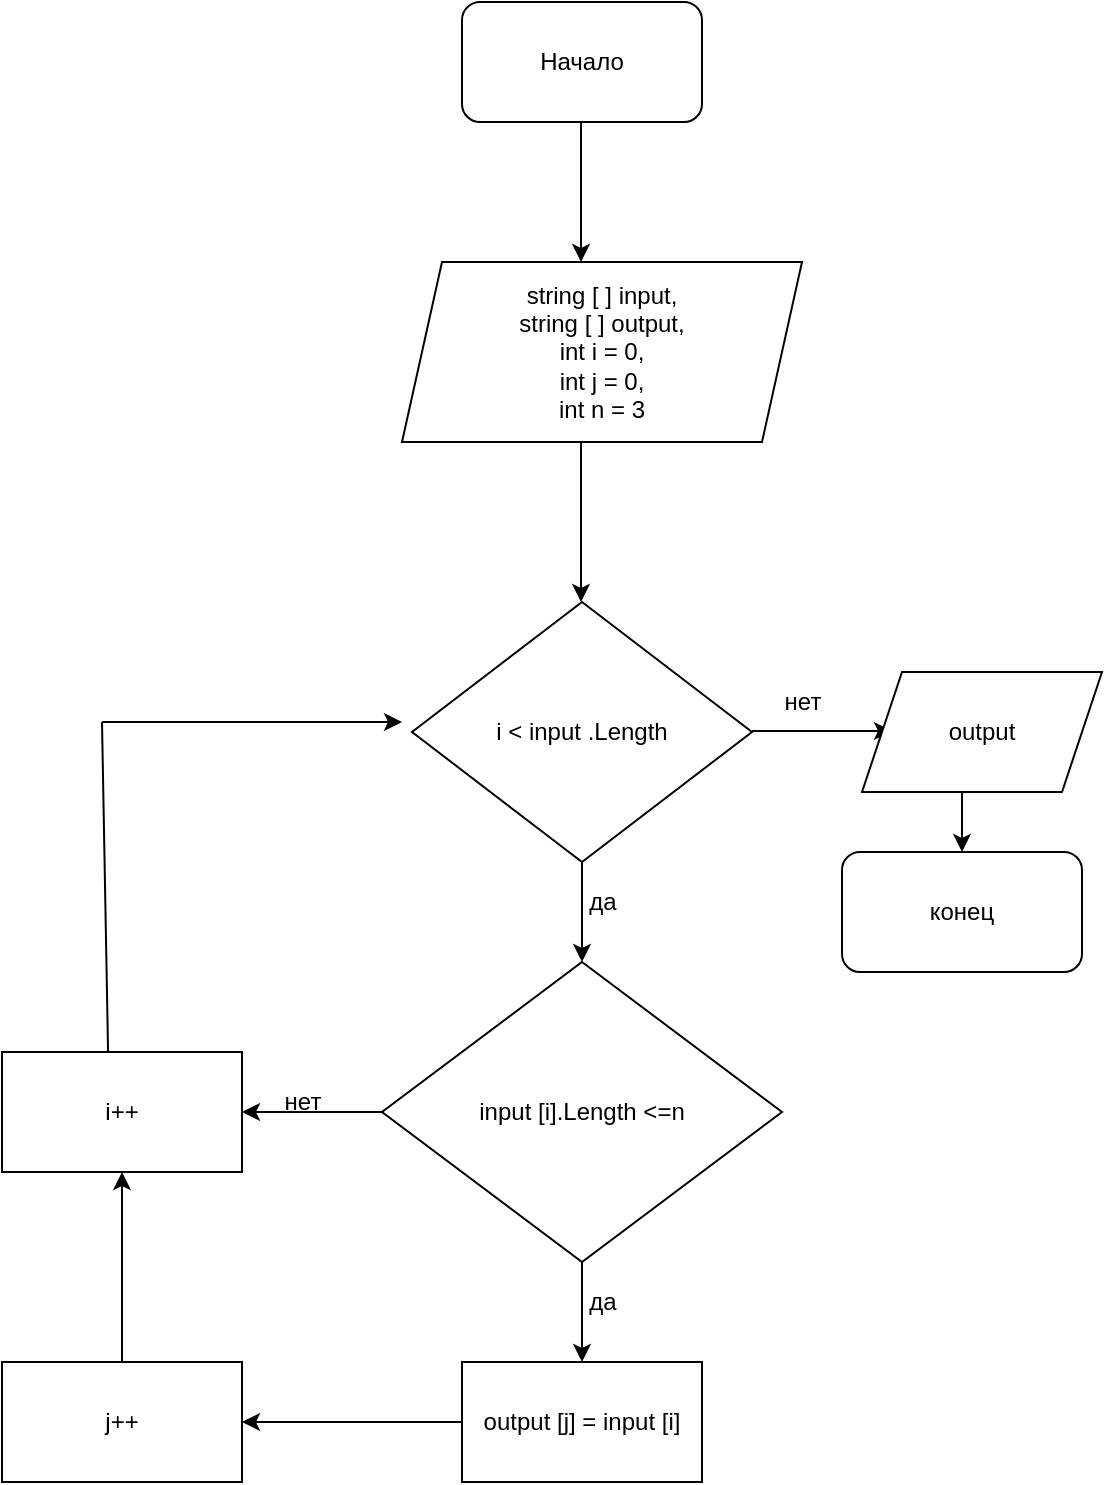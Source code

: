 <mxfile version="21.0.6" type="device"><diagram name="Страница 1" id="sHwJoyPoGSAtP-LTMO9X"><mxGraphModel dx="1386" dy="791" grid="1" gridSize="10" guides="1" tooltips="1" connect="1" arrows="1" fold="1" page="1" pageScale="1" pageWidth="827" pageHeight="1169" math="0" shadow="0"><root><mxCell id="0"/><mxCell id="1" parent="0"/><mxCell id="XDoONqfXlgA8CJfwXa6Y-1" value="Начало" style="rounded=1;whiteSpace=wrap;html=1;" vertex="1" parent="1"><mxGeometry x="310" y="40" width="120" height="60" as="geometry"/></mxCell><mxCell id="XDoONqfXlgA8CJfwXa6Y-2" value="" style="endArrow=classic;html=1;rounded=0;" edge="1" parent="1"><mxGeometry width="50" height="50" relative="1" as="geometry"><mxPoint x="369.5" y="100" as="sourcePoint"/><mxPoint x="369.5" y="170" as="targetPoint"/></mxGeometry></mxCell><mxCell id="XDoONqfXlgA8CJfwXa6Y-3" value="string [ ] input,&lt;br&gt;string [ ] output,&lt;br&gt;int i = 0,&lt;br&gt;int j = 0,&lt;br&gt;int n = 3&lt;br&gt;" style="shape=parallelogram;perimeter=parallelogramPerimeter;whiteSpace=wrap;html=1;fixedSize=1;" vertex="1" parent="1"><mxGeometry x="280" y="170" width="200" height="90" as="geometry"/></mxCell><mxCell id="XDoONqfXlgA8CJfwXa6Y-4" value="" style="endArrow=classic;html=1;rounded=0;" edge="1" parent="1"><mxGeometry width="50" height="50" relative="1" as="geometry"><mxPoint x="369.5" y="260" as="sourcePoint"/><mxPoint x="369.5" y="340" as="targetPoint"/></mxGeometry></mxCell><mxCell id="XDoONqfXlgA8CJfwXa6Y-5" value="i &amp;lt; input .Length" style="rhombus;whiteSpace=wrap;html=1;" vertex="1" parent="1"><mxGeometry x="285" y="340" width="170" height="130" as="geometry"/></mxCell><mxCell id="XDoONqfXlgA8CJfwXa6Y-6" value="" style="endArrow=classic;html=1;rounded=0;" edge="1" parent="1"><mxGeometry width="50" height="50" relative="1" as="geometry"><mxPoint x="455" y="404.5" as="sourcePoint"/><mxPoint x="525" y="404.5" as="targetPoint"/></mxGeometry></mxCell><mxCell id="XDoONqfXlgA8CJfwXa6Y-7" value="нет" style="text;html=1;align=center;verticalAlign=middle;resizable=0;points=[];autosize=1;strokeColor=none;fillColor=none;" vertex="1" parent="1"><mxGeometry x="460" y="375" width="40" height="30" as="geometry"/></mxCell><mxCell id="XDoONqfXlgA8CJfwXa6Y-8" value="output" style="shape=parallelogram;perimeter=parallelogramPerimeter;whiteSpace=wrap;html=1;fixedSize=1;" vertex="1" parent="1"><mxGeometry x="510" y="375" width="120" height="60" as="geometry"/></mxCell><mxCell id="XDoONqfXlgA8CJfwXa6Y-9" value="" style="endArrow=classic;html=1;rounded=0;" edge="1" parent="1" target="XDoONqfXlgA8CJfwXa6Y-10"><mxGeometry width="50" height="50" relative="1" as="geometry"><mxPoint x="560" y="435" as="sourcePoint"/><mxPoint x="560" y="495" as="targetPoint"/></mxGeometry></mxCell><mxCell id="XDoONqfXlgA8CJfwXa6Y-10" value="конец" style="rounded=1;whiteSpace=wrap;html=1;" vertex="1" parent="1"><mxGeometry x="500" y="465" width="120" height="60" as="geometry"/></mxCell><mxCell id="XDoONqfXlgA8CJfwXa6Y-11" value="" style="endArrow=classic;html=1;rounded=0;exitX=0.5;exitY=1;exitDx=0;exitDy=0;" edge="1" parent="1" source="XDoONqfXlgA8CJfwXa6Y-5"><mxGeometry width="50" height="50" relative="1" as="geometry"><mxPoint x="360" y="540" as="sourcePoint"/><mxPoint x="370" y="520" as="targetPoint"/></mxGeometry></mxCell><mxCell id="XDoONqfXlgA8CJfwXa6Y-12" value="да" style="text;html=1;align=center;verticalAlign=middle;resizable=0;points=[];autosize=1;strokeColor=none;fillColor=none;" vertex="1" parent="1"><mxGeometry x="360" y="475" width="40" height="30" as="geometry"/></mxCell><mxCell id="XDoONqfXlgA8CJfwXa6Y-14" value="" style="endArrow=classic;html=1;rounded=0;exitX=0.5;exitY=1;exitDx=0;exitDy=0;" edge="1" parent="1" source="XDoONqfXlgA8CJfwXa6Y-13"><mxGeometry width="50" height="50" relative="1" as="geometry"><mxPoint x="390" y="720" as="sourcePoint"/><mxPoint x="370" y="720" as="targetPoint"/></mxGeometry></mxCell><mxCell id="XDoONqfXlgA8CJfwXa6Y-15" value="да" style="text;html=1;align=center;verticalAlign=middle;resizable=0;points=[];autosize=1;strokeColor=none;fillColor=none;" vertex="1" parent="1"><mxGeometry x="360" y="675" width="40" height="30" as="geometry"/></mxCell><mxCell id="XDoONqfXlgA8CJfwXa6Y-16" value="output [j] = input [i]" style="rounded=0;whiteSpace=wrap;html=1;" vertex="1" parent="1"><mxGeometry x="310" y="720" width="120" height="60" as="geometry"/></mxCell><mxCell id="XDoONqfXlgA8CJfwXa6Y-17" value="" style="endArrow=classic;html=1;rounded=0;startArrow=none;exitX=0;exitY=0.5;exitDx=0;exitDy=0;" edge="1" parent="1" source="XDoONqfXlgA8CJfwXa6Y-16" target="XDoONqfXlgA8CJfwXa6Y-19"><mxGeometry width="50" height="50" relative="1" as="geometry"><mxPoint x="390" y="600" as="sourcePoint"/><mxPoint x="160" y="750" as="targetPoint"/></mxGeometry></mxCell><mxCell id="XDoONqfXlgA8CJfwXa6Y-18" value="" style="endArrow=none;html=1;rounded=0;" edge="1" parent="1" target="XDoONqfXlgA8CJfwXa6Y-13"><mxGeometry width="50" height="50" relative="1" as="geometry"><mxPoint x="390" y="600" as="sourcePoint"/><mxPoint x="440" y="550" as="targetPoint"/></mxGeometry></mxCell><mxCell id="XDoONqfXlgA8CJfwXa6Y-13" value="input [i].Length &amp;lt;=n" style="rhombus;whiteSpace=wrap;html=1;" vertex="1" parent="1"><mxGeometry x="270" y="520" width="200" height="150" as="geometry"/></mxCell><mxCell id="XDoONqfXlgA8CJfwXa6Y-19" value="j++" style="rounded=0;whiteSpace=wrap;html=1;" vertex="1" parent="1"><mxGeometry x="80" y="720" width="120" height="60" as="geometry"/></mxCell><mxCell id="XDoONqfXlgA8CJfwXa6Y-20" value="" style="endArrow=classic;html=1;rounded=0;exitX=0.5;exitY=0;exitDx=0;exitDy=0;" edge="1" parent="1" source="XDoONqfXlgA8CJfwXa6Y-19" target="XDoONqfXlgA8CJfwXa6Y-21"><mxGeometry width="50" height="50" relative="1" as="geometry"><mxPoint x="390" y="600" as="sourcePoint"/><mxPoint x="140" y="630" as="targetPoint"/></mxGeometry></mxCell><mxCell id="XDoONqfXlgA8CJfwXa6Y-21" value="i++" style="rounded=0;whiteSpace=wrap;html=1;" vertex="1" parent="1"><mxGeometry x="80" y="565" width="120" height="60" as="geometry"/></mxCell><mxCell id="XDoONqfXlgA8CJfwXa6Y-22" value="" style="endArrow=classic;html=1;rounded=0;exitX=0;exitY=0.5;exitDx=0;exitDy=0;" edge="1" parent="1" source="XDoONqfXlgA8CJfwXa6Y-13"><mxGeometry width="50" height="50" relative="1" as="geometry"><mxPoint x="390" y="600" as="sourcePoint"/><mxPoint x="200" y="595" as="targetPoint"/></mxGeometry></mxCell><mxCell id="XDoONqfXlgA8CJfwXa6Y-23" value="нет" style="text;html=1;align=center;verticalAlign=middle;resizable=0;points=[];autosize=1;strokeColor=none;fillColor=none;" vertex="1" parent="1"><mxGeometry x="210" y="575" width="40" height="30" as="geometry"/></mxCell><mxCell id="XDoONqfXlgA8CJfwXa6Y-24" value="" style="endArrow=none;html=1;rounded=0;exitX=0.442;exitY=0;exitDx=0;exitDy=0;exitPerimeter=0;" edge="1" parent="1" source="XDoONqfXlgA8CJfwXa6Y-21"><mxGeometry width="50" height="50" relative="1" as="geometry"><mxPoint x="390" y="600" as="sourcePoint"/><mxPoint x="130" y="400" as="targetPoint"/></mxGeometry></mxCell><mxCell id="XDoONqfXlgA8CJfwXa6Y-25" value="" style="endArrow=classic;html=1;rounded=0;" edge="1" parent="1"><mxGeometry width="50" height="50" relative="1" as="geometry"><mxPoint x="130" y="400" as="sourcePoint"/><mxPoint x="280" y="400" as="targetPoint"/></mxGeometry></mxCell></root></mxGraphModel></diagram></mxfile>